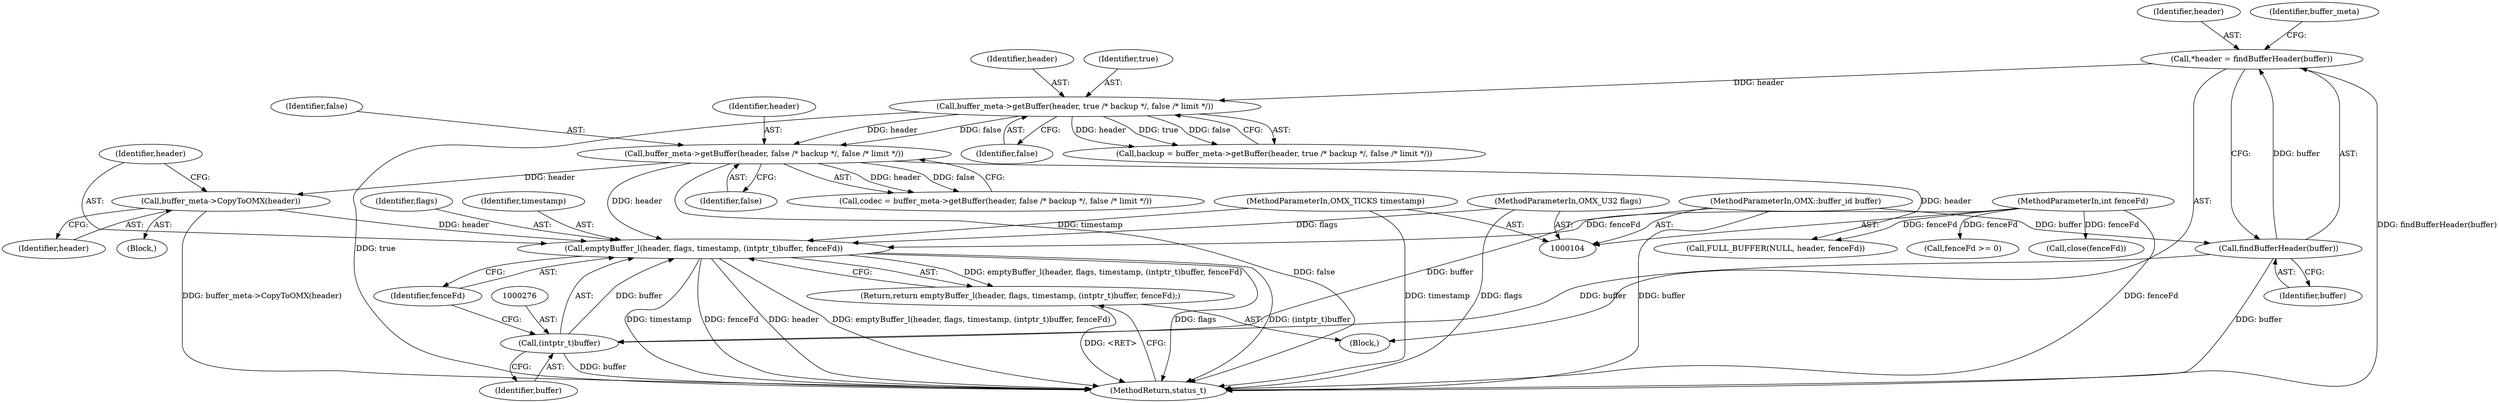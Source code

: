 digraph "1_Android_b351eabb428c7ca85a34513c64601f437923d576_4@pointer" {
"1000271" [label="(Call,emptyBuffer_l(header, flags, timestamp, (intptr_t)buffer, fenceFd))"];
"1000268" [label="(Call,buffer_meta->CopyToOMX(header))"];
"1000136" [label="(Call,buffer_meta->getBuffer(header, false /* backup */, false /* limit */))"];
"1000129" [label="(Call,buffer_meta->getBuffer(header, true /* backup */, false /* limit */))"];
"1000114" [label="(Call,*header = findBufferHeader(buffer))"];
"1000116" [label="(Call,findBufferHeader(buffer))"];
"1000105" [label="(MethodParameterIn,OMX::buffer_id buffer)"];
"1000108" [label="(MethodParameterIn,OMX_U32 flags)"];
"1000109" [label="(MethodParameterIn,OMX_TICKS timestamp)"];
"1000275" [label="(Call,(intptr_t)buffer)"];
"1000110" [label="(MethodParameterIn,int fenceFd)"];
"1000270" [label="(Return,return emptyBuffer_l(header, flags, timestamp, (intptr_t)buffer, fenceFd);)"];
"1000110" [label="(MethodParameterIn,int fenceFd)"];
"1000137" [label="(Identifier,header)"];
"1000250" [label="(Call,fenceFd >= 0)"];
"1000277" [label="(Identifier,buffer)"];
"1000273" [label="(Identifier,flags)"];
"1000269" [label="(Identifier,header)"];
"1000270" [label="(Return,return emptyBuffer_l(header, flags, timestamp, (intptr_t)buffer, fenceFd);)"];
"1000116" [label="(Call,findBufferHeader(buffer))"];
"1000275" [label="(Call,(intptr_t)buffer)"];
"1000130" [label="(Identifier,header)"];
"1000278" [label="(Identifier,fenceFd)"];
"1000131" [label="(Identifier,true)"];
"1000109" [label="(MethodParameterIn,OMX_TICKS timestamp)"];
"1000271" [label="(Call,emptyBuffer_l(header, flags, timestamp, (intptr_t)buffer, fenceFd))"];
"1000132" [label="(Identifier,false)"];
"1000127" [label="(Call,backup = buffer_meta->getBuffer(header, true /* backup */, false /* limit */))"];
"1000254" [label="(Call,close(fenceFd))"];
"1000111" [label="(Block,)"];
"1000279" [label="(MethodReturn,status_t)"];
"1000115" [label="(Identifier,header)"];
"1000120" [label="(Identifier,buffer_meta)"];
"1000139" [label="(Identifier,false)"];
"1000272" [label="(Identifier,header)"];
"1000105" [label="(MethodParameterIn,OMX::buffer_id buffer)"];
"1000136" [label="(Call,buffer_meta->getBuffer(header, false /* backup */, false /* limit */))"];
"1000134" [label="(Call,codec = buffer_meta->getBuffer(header, false /* backup */, false /* limit */))"];
"1000117" [label="(Identifier,buffer)"];
"1000268" [label="(Call,buffer_meta->CopyToOMX(header))"];
"1000245" [label="(Call,FULL_BUFFER(NULL, header, fenceFd))"];
"1000129" [label="(Call,buffer_meta->getBuffer(header, true /* backup */, false /* limit */))"];
"1000114" [label="(Call,*header = findBufferHeader(buffer))"];
"1000108" [label="(MethodParameterIn,OMX_U32 flags)"];
"1000274" [label="(Identifier,timestamp)"];
"1000226" [label="(Block,)"];
"1000138" [label="(Identifier,false)"];
"1000271" -> "1000270"  [label="AST: "];
"1000271" -> "1000278"  [label="CFG: "];
"1000272" -> "1000271"  [label="AST: "];
"1000273" -> "1000271"  [label="AST: "];
"1000274" -> "1000271"  [label="AST: "];
"1000275" -> "1000271"  [label="AST: "];
"1000278" -> "1000271"  [label="AST: "];
"1000270" -> "1000271"  [label="CFG: "];
"1000271" -> "1000279"  [label="DDG: flags"];
"1000271" -> "1000279"  [label="DDG: (intptr_t)buffer"];
"1000271" -> "1000279"  [label="DDG: timestamp"];
"1000271" -> "1000279"  [label="DDG: fenceFd"];
"1000271" -> "1000279"  [label="DDG: header"];
"1000271" -> "1000279"  [label="DDG: emptyBuffer_l(header, flags, timestamp, (intptr_t)buffer, fenceFd)"];
"1000271" -> "1000270"  [label="DDG: emptyBuffer_l(header, flags, timestamp, (intptr_t)buffer, fenceFd)"];
"1000268" -> "1000271"  [label="DDG: header"];
"1000136" -> "1000271"  [label="DDG: header"];
"1000108" -> "1000271"  [label="DDG: flags"];
"1000109" -> "1000271"  [label="DDG: timestamp"];
"1000275" -> "1000271"  [label="DDG: buffer"];
"1000110" -> "1000271"  [label="DDG: fenceFd"];
"1000268" -> "1000226"  [label="AST: "];
"1000268" -> "1000269"  [label="CFG: "];
"1000269" -> "1000268"  [label="AST: "];
"1000272" -> "1000268"  [label="CFG: "];
"1000268" -> "1000279"  [label="DDG: buffer_meta->CopyToOMX(header)"];
"1000136" -> "1000268"  [label="DDG: header"];
"1000136" -> "1000134"  [label="AST: "];
"1000136" -> "1000139"  [label="CFG: "];
"1000137" -> "1000136"  [label="AST: "];
"1000138" -> "1000136"  [label="AST: "];
"1000139" -> "1000136"  [label="AST: "];
"1000134" -> "1000136"  [label="CFG: "];
"1000136" -> "1000279"  [label="DDG: false"];
"1000136" -> "1000134"  [label="DDG: header"];
"1000136" -> "1000134"  [label="DDG: false"];
"1000129" -> "1000136"  [label="DDG: header"];
"1000129" -> "1000136"  [label="DDG: false"];
"1000136" -> "1000245"  [label="DDG: header"];
"1000129" -> "1000127"  [label="AST: "];
"1000129" -> "1000132"  [label="CFG: "];
"1000130" -> "1000129"  [label="AST: "];
"1000131" -> "1000129"  [label="AST: "];
"1000132" -> "1000129"  [label="AST: "];
"1000127" -> "1000129"  [label="CFG: "];
"1000129" -> "1000279"  [label="DDG: true"];
"1000129" -> "1000127"  [label="DDG: header"];
"1000129" -> "1000127"  [label="DDG: true"];
"1000129" -> "1000127"  [label="DDG: false"];
"1000114" -> "1000129"  [label="DDG: header"];
"1000114" -> "1000111"  [label="AST: "];
"1000114" -> "1000116"  [label="CFG: "];
"1000115" -> "1000114"  [label="AST: "];
"1000116" -> "1000114"  [label="AST: "];
"1000120" -> "1000114"  [label="CFG: "];
"1000114" -> "1000279"  [label="DDG: findBufferHeader(buffer)"];
"1000116" -> "1000114"  [label="DDG: buffer"];
"1000116" -> "1000117"  [label="CFG: "];
"1000117" -> "1000116"  [label="AST: "];
"1000116" -> "1000279"  [label="DDG: buffer"];
"1000105" -> "1000116"  [label="DDG: buffer"];
"1000116" -> "1000275"  [label="DDG: buffer"];
"1000105" -> "1000104"  [label="AST: "];
"1000105" -> "1000279"  [label="DDG: buffer"];
"1000105" -> "1000275"  [label="DDG: buffer"];
"1000108" -> "1000104"  [label="AST: "];
"1000108" -> "1000279"  [label="DDG: flags"];
"1000109" -> "1000104"  [label="AST: "];
"1000109" -> "1000279"  [label="DDG: timestamp"];
"1000275" -> "1000277"  [label="CFG: "];
"1000276" -> "1000275"  [label="AST: "];
"1000277" -> "1000275"  [label="AST: "];
"1000278" -> "1000275"  [label="CFG: "];
"1000275" -> "1000279"  [label="DDG: buffer"];
"1000110" -> "1000104"  [label="AST: "];
"1000110" -> "1000279"  [label="DDG: fenceFd"];
"1000110" -> "1000245"  [label="DDG: fenceFd"];
"1000110" -> "1000250"  [label="DDG: fenceFd"];
"1000110" -> "1000254"  [label="DDG: fenceFd"];
"1000270" -> "1000111"  [label="AST: "];
"1000279" -> "1000270"  [label="CFG: "];
"1000270" -> "1000279"  [label="DDG: <RET>"];
}
